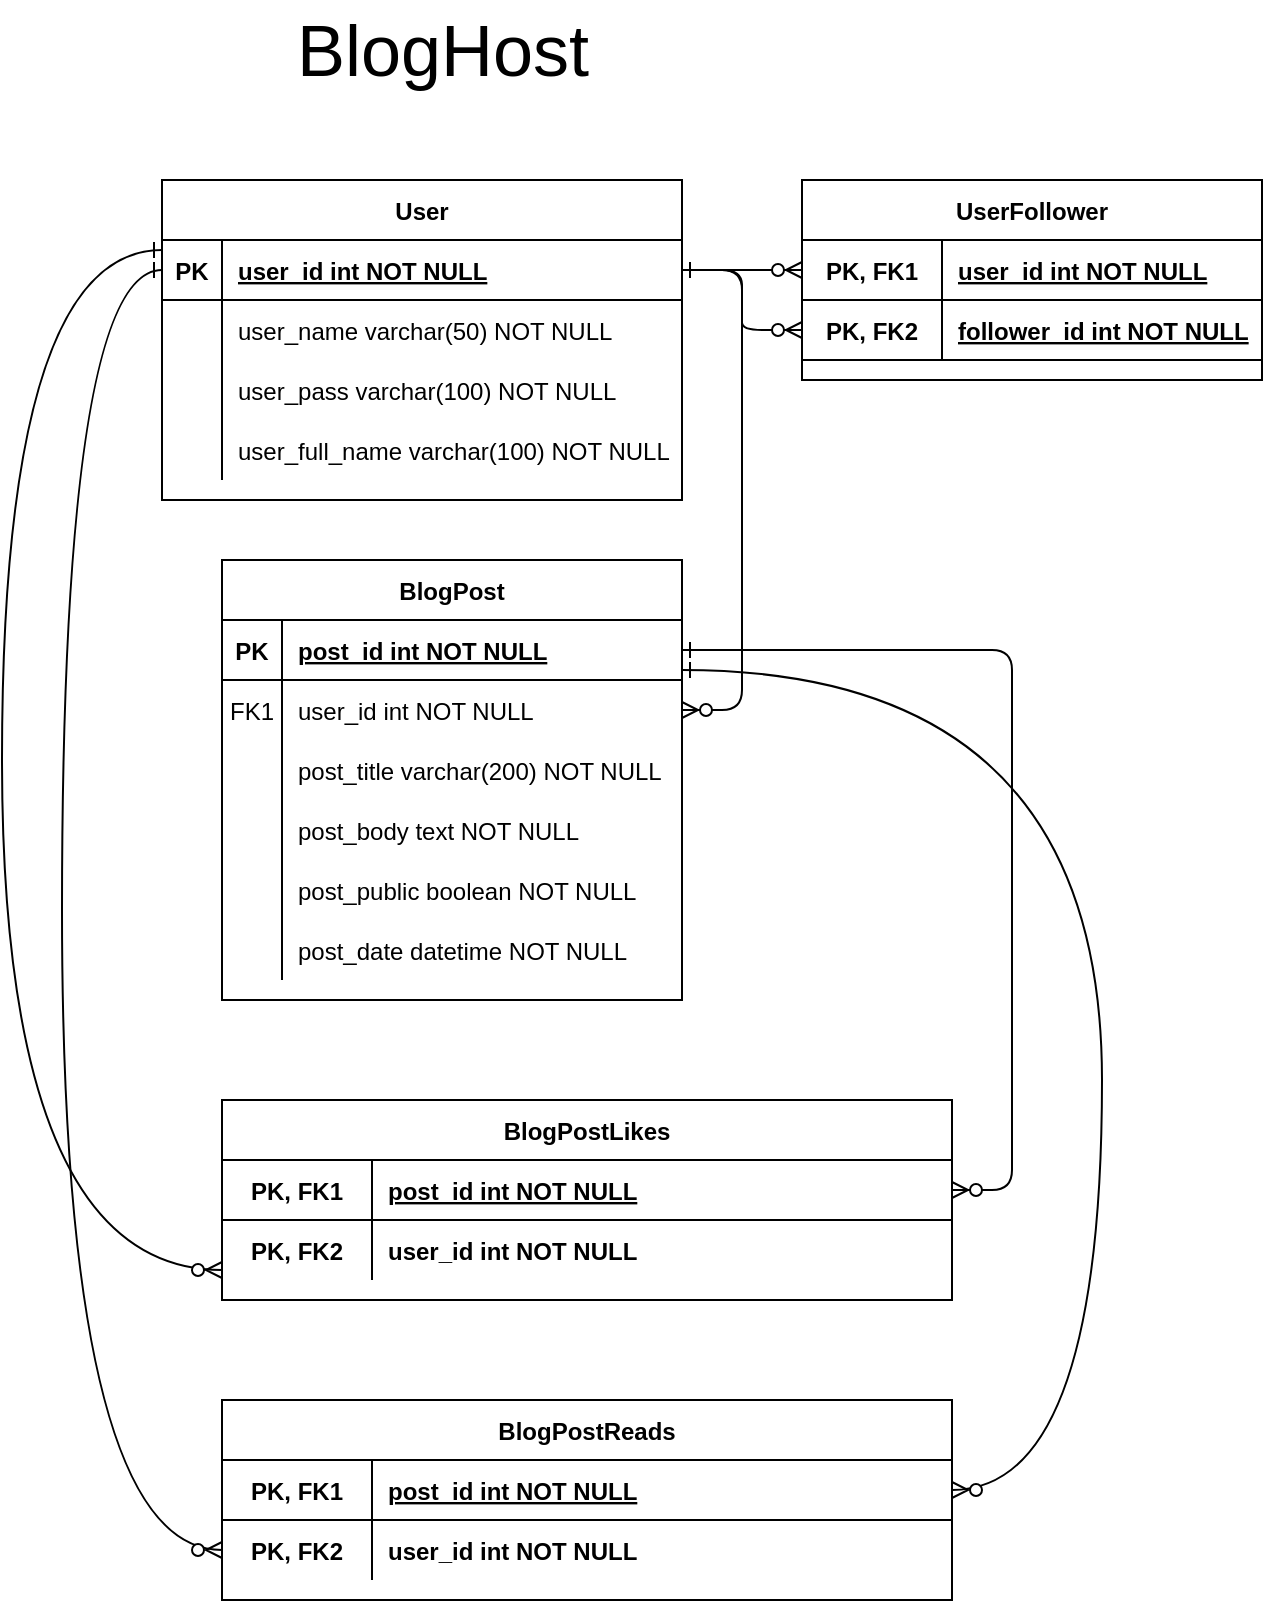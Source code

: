 <mxfile version="14.9.0" type="device"><diagram id="R2lEEEUBdFMjLlhIrx00" name="Page-1"><mxGraphModel dx="788" dy="409" grid="1" gridSize="10" guides="1" tooltips="1" connect="1" arrows="1" fold="1" page="1" pageScale="1" pageWidth="850" pageHeight="1100" math="0" shadow="0" extFonts="Permanent Marker^https://fonts.googleapis.com/css?family=Permanent+Marker"><root><mxCell id="0"/><mxCell id="1" parent="0"/><mxCell id="C-vyLk0tnHw3VtMMgP7b-1" value="" style="edgeStyle=entityRelationEdgeStyle;endArrow=ERzeroToMany;startArrow=ERone;endFill=1;startFill=0;" parent="1" source="C-vyLk0tnHw3VtMMgP7b-24" target="C-vyLk0tnHw3VtMMgP7b-6" edge="1"><mxGeometry width="100" height="100" relative="1" as="geometry"><mxPoint x="420" y="810" as="sourcePoint"/><mxPoint x="520" y="710" as="targetPoint"/></mxGeometry></mxCell><mxCell id="C-vyLk0tnHw3VtMMgP7b-2" value="BlogPost" style="shape=table;startSize=30;container=1;collapsible=1;childLayout=tableLayout;fixedRows=1;rowLines=0;fontStyle=1;align=center;resizeLast=1;" parent="1" vertex="1"><mxGeometry x="290" y="320" width="230" height="220" as="geometry"/></mxCell><mxCell id="C-vyLk0tnHw3VtMMgP7b-3" value="" style="shape=partialRectangle;collapsible=0;dropTarget=0;pointerEvents=0;fillColor=none;points=[[0,0.5],[1,0.5]];portConstraint=eastwest;top=0;left=0;right=0;bottom=1;" parent="C-vyLk0tnHw3VtMMgP7b-2" vertex="1"><mxGeometry y="30" width="230" height="30" as="geometry"/></mxCell><mxCell id="C-vyLk0tnHw3VtMMgP7b-4" value="PK" style="shape=partialRectangle;overflow=hidden;connectable=0;fillColor=none;top=0;left=0;bottom=0;right=0;fontStyle=1;" parent="C-vyLk0tnHw3VtMMgP7b-3" vertex="1"><mxGeometry width="30" height="30" as="geometry"/></mxCell><mxCell id="C-vyLk0tnHw3VtMMgP7b-5" value="post_id int NOT NULL " style="shape=partialRectangle;overflow=hidden;connectable=0;fillColor=none;top=0;left=0;bottom=0;right=0;align=left;spacingLeft=6;fontStyle=5;" parent="C-vyLk0tnHw3VtMMgP7b-3" vertex="1"><mxGeometry x="30" width="200" height="30" as="geometry"/></mxCell><mxCell id="C-vyLk0tnHw3VtMMgP7b-6" value="" style="shape=partialRectangle;collapsible=0;dropTarget=0;pointerEvents=0;fillColor=none;points=[[0,0.5],[1,0.5]];portConstraint=eastwest;top=0;left=0;right=0;bottom=0;" parent="C-vyLk0tnHw3VtMMgP7b-2" vertex="1"><mxGeometry y="60" width="230" height="30" as="geometry"/></mxCell><mxCell id="C-vyLk0tnHw3VtMMgP7b-7" value="FK1" style="shape=partialRectangle;overflow=hidden;connectable=0;fillColor=none;top=0;left=0;bottom=0;right=0;" parent="C-vyLk0tnHw3VtMMgP7b-6" vertex="1"><mxGeometry width="30" height="30" as="geometry"/></mxCell><mxCell id="C-vyLk0tnHw3VtMMgP7b-8" value="user_id int NOT NULL" style="shape=partialRectangle;overflow=hidden;connectable=0;fillColor=none;top=0;left=0;bottom=0;right=0;align=left;spacingLeft=6;fontStyle=0" parent="C-vyLk0tnHw3VtMMgP7b-6" vertex="1"><mxGeometry x="30" width="200" height="30" as="geometry"/></mxCell><mxCell id="tpVRgbei8KWrBZzYqUh3-10" value="" style="shape=partialRectangle;collapsible=0;dropTarget=0;pointerEvents=0;fillColor=none;points=[[0,0.5],[1,0.5]];portConstraint=eastwest;top=0;left=0;right=0;bottom=0;" vertex="1" parent="C-vyLk0tnHw3VtMMgP7b-2"><mxGeometry y="90" width="230" height="30" as="geometry"/></mxCell><mxCell id="tpVRgbei8KWrBZzYqUh3-11" value="" style="shape=partialRectangle;overflow=hidden;connectable=0;fillColor=none;top=0;left=0;bottom=0;right=0;" vertex="1" parent="tpVRgbei8KWrBZzYqUh3-10"><mxGeometry width="30" height="30" as="geometry"/></mxCell><mxCell id="tpVRgbei8KWrBZzYqUh3-12" value="post_title varchar(200) NOT NULL" style="shape=partialRectangle;overflow=hidden;connectable=0;fillColor=none;top=0;left=0;bottom=0;right=0;align=left;spacingLeft=6;" vertex="1" parent="tpVRgbei8KWrBZzYqUh3-10"><mxGeometry x="30" width="200" height="30" as="geometry"/></mxCell><mxCell id="tpVRgbei8KWrBZzYqUh3-13" value="" style="shape=partialRectangle;collapsible=0;dropTarget=0;pointerEvents=0;fillColor=none;points=[[0,0.5],[1,0.5]];portConstraint=eastwest;top=0;left=0;right=0;bottom=0;" vertex="1" parent="C-vyLk0tnHw3VtMMgP7b-2"><mxGeometry y="120" width="230" height="30" as="geometry"/></mxCell><mxCell id="tpVRgbei8KWrBZzYqUh3-14" value="" style="shape=partialRectangle;overflow=hidden;connectable=0;fillColor=none;top=0;left=0;bottom=0;right=0;" vertex="1" parent="tpVRgbei8KWrBZzYqUh3-13"><mxGeometry width="30" height="30" as="geometry"/></mxCell><mxCell id="tpVRgbei8KWrBZzYqUh3-15" value="post_body text NOT NULL" style="shape=partialRectangle;overflow=hidden;connectable=0;fillColor=none;top=0;left=0;bottom=0;right=0;align=left;spacingLeft=6;" vertex="1" parent="tpVRgbei8KWrBZzYqUh3-13"><mxGeometry x="30" width="200" height="30" as="geometry"/></mxCell><mxCell id="tpVRgbei8KWrBZzYqUh3-16" value="" style="shape=partialRectangle;collapsible=0;dropTarget=0;pointerEvents=0;fillColor=none;points=[[0,0.5],[1,0.5]];portConstraint=eastwest;top=0;left=0;right=0;bottom=0;" vertex="1" parent="C-vyLk0tnHw3VtMMgP7b-2"><mxGeometry y="150" width="230" height="30" as="geometry"/></mxCell><mxCell id="tpVRgbei8KWrBZzYqUh3-17" value="" style="shape=partialRectangle;overflow=hidden;connectable=0;fillColor=none;top=0;left=0;bottom=0;right=0;" vertex="1" parent="tpVRgbei8KWrBZzYqUh3-16"><mxGeometry width="30" height="30" as="geometry"/></mxCell><mxCell id="tpVRgbei8KWrBZzYqUh3-18" value="post_public boolean NOT NULL" style="shape=partialRectangle;overflow=hidden;connectable=0;fillColor=none;top=0;left=0;bottom=0;right=0;align=left;spacingLeft=6;" vertex="1" parent="tpVRgbei8KWrBZzYqUh3-16"><mxGeometry x="30" width="200" height="30" as="geometry"/></mxCell><mxCell id="C-vyLk0tnHw3VtMMgP7b-9" value="" style="shape=partialRectangle;collapsible=0;dropTarget=0;pointerEvents=0;fillColor=none;points=[[0,0.5],[1,0.5]];portConstraint=eastwest;top=0;left=0;right=0;bottom=0;" parent="C-vyLk0tnHw3VtMMgP7b-2" vertex="1"><mxGeometry y="180" width="230" height="30" as="geometry"/></mxCell><mxCell id="C-vyLk0tnHw3VtMMgP7b-10" value="" style="shape=partialRectangle;overflow=hidden;connectable=0;fillColor=none;top=0;left=0;bottom=0;right=0;" parent="C-vyLk0tnHw3VtMMgP7b-9" vertex="1"><mxGeometry width="30" height="30" as="geometry"/></mxCell><mxCell id="C-vyLk0tnHw3VtMMgP7b-11" value="post_date datetime NOT NULL" style="shape=partialRectangle;overflow=hidden;connectable=0;fillColor=none;top=0;left=0;bottom=0;right=0;align=left;spacingLeft=6;" parent="C-vyLk0tnHw3VtMMgP7b-9" vertex="1"><mxGeometry x="30" width="200" height="30" as="geometry"/></mxCell><mxCell id="tpVRgbei8KWrBZzYqUh3-22" value="BlogPostLikes" style="shape=table;startSize=30;container=1;collapsible=1;childLayout=tableLayout;fixedRows=1;rowLines=0;fontStyle=1;align=center;resizeLast=1;" vertex="1" parent="1"><mxGeometry x="290" y="590" width="365" height="100" as="geometry"/></mxCell><mxCell id="tpVRgbei8KWrBZzYqUh3-23" value="" style="shape=partialRectangle;collapsible=0;dropTarget=0;pointerEvents=0;fillColor=none;points=[[0,0.5],[1,0.5]];portConstraint=eastwest;top=0;left=0;right=0;bottom=1;" vertex="1" parent="tpVRgbei8KWrBZzYqUh3-22"><mxGeometry y="30" width="365" height="30" as="geometry"/></mxCell><mxCell id="tpVRgbei8KWrBZzYqUh3-24" value="PK, FK1" style="shape=partialRectangle;overflow=hidden;connectable=0;fillColor=none;top=0;left=0;bottom=0;right=0;fontStyle=1;" vertex="1" parent="tpVRgbei8KWrBZzYqUh3-23"><mxGeometry width="75" height="30" as="geometry"/></mxCell><mxCell id="tpVRgbei8KWrBZzYqUh3-25" value="post_id int NOT NULL " style="shape=partialRectangle;overflow=hidden;connectable=0;fillColor=none;top=0;left=0;bottom=0;right=0;align=left;spacingLeft=6;fontStyle=5;" vertex="1" parent="tpVRgbei8KWrBZzYqUh3-23"><mxGeometry x="75" width="290" height="30" as="geometry"/></mxCell><mxCell id="tpVRgbei8KWrBZzYqUh3-26" value="" style="shape=partialRectangle;collapsible=0;dropTarget=0;pointerEvents=0;fillColor=none;points=[[0,0.5],[1,0.5]];portConstraint=eastwest;top=0;left=0;right=0;bottom=0;" vertex="1" parent="tpVRgbei8KWrBZzYqUh3-22"><mxGeometry y="60" width="365" height="30" as="geometry"/></mxCell><mxCell id="tpVRgbei8KWrBZzYqUh3-27" value="PK, FK2" style="shape=partialRectangle;overflow=hidden;connectable=0;fillColor=none;top=0;left=0;bottom=0;right=0;fontStyle=1" vertex="1" parent="tpVRgbei8KWrBZzYqUh3-26"><mxGeometry width="75" height="30" as="geometry"/></mxCell><mxCell id="tpVRgbei8KWrBZzYqUh3-28" value="user_id int NOT NULL" style="shape=partialRectangle;overflow=hidden;connectable=0;fillColor=none;top=0;left=0;bottom=0;right=0;align=left;spacingLeft=6;fontStyle=1" vertex="1" parent="tpVRgbei8KWrBZzYqUh3-26"><mxGeometry x="75" width="290" height="30" as="geometry"/></mxCell><mxCell id="tpVRgbei8KWrBZzYqUh3-63" value="BlogPostReads" style="shape=table;startSize=30;container=1;collapsible=1;childLayout=tableLayout;fixedRows=1;rowLines=0;fontStyle=1;align=center;resizeLast=1;" vertex="1" parent="1"><mxGeometry x="290" y="740" width="365" height="100" as="geometry"/></mxCell><mxCell id="tpVRgbei8KWrBZzYqUh3-64" value="" style="shape=partialRectangle;collapsible=0;dropTarget=0;pointerEvents=0;fillColor=none;points=[[0,0.5],[1,0.5]];portConstraint=eastwest;top=0;left=0;right=0;bottom=1;" vertex="1" parent="tpVRgbei8KWrBZzYqUh3-63"><mxGeometry y="30" width="365" height="30" as="geometry"/></mxCell><mxCell id="tpVRgbei8KWrBZzYqUh3-65" value="PK, FK1" style="shape=partialRectangle;overflow=hidden;connectable=0;fillColor=none;top=0;left=0;bottom=0;right=0;fontStyle=1;" vertex="1" parent="tpVRgbei8KWrBZzYqUh3-64"><mxGeometry width="75" height="30" as="geometry"/></mxCell><mxCell id="tpVRgbei8KWrBZzYqUh3-66" value="post_id int NOT NULL " style="shape=partialRectangle;overflow=hidden;connectable=0;fillColor=none;top=0;left=0;bottom=0;right=0;align=left;spacingLeft=6;fontStyle=5;" vertex="1" parent="tpVRgbei8KWrBZzYqUh3-64"><mxGeometry x="75" width="290" height="30" as="geometry"/></mxCell><mxCell id="tpVRgbei8KWrBZzYqUh3-67" value="" style="shape=partialRectangle;collapsible=0;dropTarget=0;pointerEvents=0;fillColor=none;points=[[0,0.5],[1,0.5]];portConstraint=eastwest;top=0;left=0;right=0;bottom=0;" vertex="1" parent="tpVRgbei8KWrBZzYqUh3-63"><mxGeometry y="60" width="365" height="30" as="geometry"/></mxCell><mxCell id="tpVRgbei8KWrBZzYqUh3-68" value="PK, FK2" style="shape=partialRectangle;overflow=hidden;connectable=0;fillColor=none;top=0;left=0;bottom=0;right=0;fontStyle=1" vertex="1" parent="tpVRgbei8KWrBZzYqUh3-67"><mxGeometry width="75" height="30" as="geometry"/></mxCell><mxCell id="tpVRgbei8KWrBZzYqUh3-69" value="user_id int NOT NULL" style="shape=partialRectangle;overflow=hidden;connectable=0;fillColor=none;top=0;left=0;bottom=0;right=0;align=left;spacingLeft=6;fontStyle=1" vertex="1" parent="tpVRgbei8KWrBZzYqUh3-67"><mxGeometry x="75" width="290" height="30" as="geometry"/></mxCell><mxCell id="C-vyLk0tnHw3VtMMgP7b-23" value="User" style="shape=table;startSize=30;container=1;collapsible=1;childLayout=tableLayout;fixedRows=1;rowLines=0;fontStyle=1;align=center;resizeLast=1;" parent="1" vertex="1"><mxGeometry x="260" y="130" width="260" height="160" as="geometry"/></mxCell><mxCell id="C-vyLk0tnHw3VtMMgP7b-24" value="" style="shape=partialRectangle;collapsible=0;dropTarget=0;pointerEvents=0;fillColor=none;points=[[0,0.5],[1,0.5]];portConstraint=eastwest;top=0;left=0;right=0;bottom=1;" parent="C-vyLk0tnHw3VtMMgP7b-23" vertex="1"><mxGeometry y="30" width="260" height="30" as="geometry"/></mxCell><mxCell id="C-vyLk0tnHw3VtMMgP7b-25" value="PK" style="shape=partialRectangle;overflow=hidden;connectable=0;fillColor=none;top=0;left=0;bottom=0;right=0;fontStyle=1;" parent="C-vyLk0tnHw3VtMMgP7b-24" vertex="1"><mxGeometry width="30" height="30" as="geometry"/></mxCell><mxCell id="C-vyLk0tnHw3VtMMgP7b-26" value="user_id int NOT NULL " style="shape=partialRectangle;overflow=hidden;connectable=0;fillColor=none;top=0;left=0;bottom=0;right=0;align=left;spacingLeft=6;fontStyle=5;" parent="C-vyLk0tnHw3VtMMgP7b-24" vertex="1"><mxGeometry x="30" width="230" height="30" as="geometry"/></mxCell><mxCell id="C-vyLk0tnHw3VtMMgP7b-27" value="" style="shape=partialRectangle;collapsible=0;dropTarget=0;pointerEvents=0;fillColor=none;points=[[0,0.5],[1,0.5]];portConstraint=eastwest;top=0;left=0;right=0;bottom=0;" parent="C-vyLk0tnHw3VtMMgP7b-23" vertex="1"><mxGeometry y="60" width="260" height="30" as="geometry"/></mxCell><mxCell id="C-vyLk0tnHw3VtMMgP7b-28" value="" style="shape=partialRectangle;overflow=hidden;connectable=0;fillColor=none;top=0;left=0;bottom=0;right=0;" parent="C-vyLk0tnHw3VtMMgP7b-27" vertex="1"><mxGeometry width="30" height="30" as="geometry"/></mxCell><mxCell id="C-vyLk0tnHw3VtMMgP7b-29" value="user_name varchar(50) NOT NULL" style="shape=partialRectangle;overflow=hidden;connectable=0;fillColor=none;top=0;left=0;bottom=0;right=0;align=left;spacingLeft=6;" parent="C-vyLk0tnHw3VtMMgP7b-27" vertex="1"><mxGeometry x="30" width="230" height="30" as="geometry"/></mxCell><mxCell id="tpVRgbei8KWrBZzYqUh3-4" value="" style="shape=partialRectangle;collapsible=0;dropTarget=0;pointerEvents=0;fillColor=none;points=[[0,0.5],[1,0.5]];portConstraint=eastwest;top=0;left=0;right=0;bottom=0;" vertex="1" parent="C-vyLk0tnHw3VtMMgP7b-23"><mxGeometry y="90" width="260" height="30" as="geometry"/></mxCell><mxCell id="tpVRgbei8KWrBZzYqUh3-5" value="" style="shape=partialRectangle;overflow=hidden;connectable=0;fillColor=none;top=0;left=0;bottom=0;right=0;" vertex="1" parent="tpVRgbei8KWrBZzYqUh3-4"><mxGeometry width="30" height="30" as="geometry"/></mxCell><mxCell id="tpVRgbei8KWrBZzYqUh3-6" value="user_pass varchar(100) NOT NULL" style="shape=partialRectangle;overflow=hidden;connectable=0;fillColor=none;top=0;left=0;bottom=0;right=0;align=left;spacingLeft=6;" vertex="1" parent="tpVRgbei8KWrBZzYqUh3-4"><mxGeometry x="30" width="230" height="30" as="geometry"/></mxCell><mxCell id="tpVRgbei8KWrBZzYqUh3-7" value="" style="shape=partialRectangle;collapsible=0;dropTarget=0;pointerEvents=0;fillColor=none;points=[[0,0.5],[1,0.5]];portConstraint=eastwest;top=0;left=0;right=0;bottom=0;" vertex="1" parent="C-vyLk0tnHw3VtMMgP7b-23"><mxGeometry y="120" width="260" height="30" as="geometry"/></mxCell><mxCell id="tpVRgbei8KWrBZzYqUh3-8" value="" style="shape=partialRectangle;overflow=hidden;connectable=0;fillColor=none;top=0;left=0;bottom=0;right=0;" vertex="1" parent="tpVRgbei8KWrBZzYqUh3-7"><mxGeometry width="30" height="30" as="geometry"/></mxCell><mxCell id="tpVRgbei8KWrBZzYqUh3-9" value="user_full_name varchar(100) NOT NULL" style="shape=partialRectangle;overflow=hidden;connectable=0;fillColor=none;top=0;left=0;bottom=0;right=0;align=left;spacingLeft=6;" vertex="1" parent="tpVRgbei8KWrBZzYqUh3-7"><mxGeometry x="30" width="230" height="30" as="geometry"/></mxCell><mxCell id="tpVRgbei8KWrBZzYqUh3-73" value="UserFollower" style="shape=table;startSize=30;container=1;collapsible=1;childLayout=tableLayout;fixedRows=1;rowLines=0;fontStyle=1;align=center;resizeLast=1;" vertex="1" parent="1"><mxGeometry x="580" y="130" width="230" height="100" as="geometry"/></mxCell><mxCell id="tpVRgbei8KWrBZzYqUh3-74" value="" style="shape=partialRectangle;collapsible=0;dropTarget=0;pointerEvents=0;fillColor=none;points=[[0,0.5],[1,0.5]];portConstraint=eastwest;top=0;left=0;right=0;bottom=1;" vertex="1" parent="tpVRgbei8KWrBZzYqUh3-73"><mxGeometry y="30" width="230" height="30" as="geometry"/></mxCell><mxCell id="tpVRgbei8KWrBZzYqUh3-75" value="PK, FK1" style="shape=partialRectangle;overflow=hidden;connectable=0;fillColor=none;top=0;left=0;bottom=0;right=0;fontStyle=1;" vertex="1" parent="tpVRgbei8KWrBZzYqUh3-74"><mxGeometry width="70" height="30" as="geometry"/></mxCell><mxCell id="tpVRgbei8KWrBZzYqUh3-76" value="user_id int NOT NULL " style="shape=partialRectangle;overflow=hidden;connectable=0;fillColor=none;top=0;left=0;bottom=0;right=0;align=left;spacingLeft=6;fontStyle=5;" vertex="1" parent="tpVRgbei8KWrBZzYqUh3-74"><mxGeometry x="70" width="160" height="30" as="geometry"/></mxCell><mxCell id="tpVRgbei8KWrBZzYqUh3-86" value="" style="shape=partialRectangle;collapsible=0;dropTarget=0;pointerEvents=0;fillColor=none;points=[[0,0.5],[1,0.5]];portConstraint=eastwest;top=0;left=0;right=0;bottom=1;" vertex="1" parent="tpVRgbei8KWrBZzYqUh3-73"><mxGeometry y="60" width="230" height="30" as="geometry"/></mxCell><mxCell id="tpVRgbei8KWrBZzYqUh3-87" value="PK, FK2" style="shape=partialRectangle;overflow=hidden;connectable=0;fillColor=none;top=0;left=0;bottom=0;right=0;fontStyle=1;" vertex="1" parent="tpVRgbei8KWrBZzYqUh3-86"><mxGeometry width="70" height="30" as="geometry"/></mxCell><mxCell id="tpVRgbei8KWrBZzYqUh3-88" value="follower_id int NOT NULL " style="shape=partialRectangle;overflow=hidden;connectable=0;fillColor=none;top=0;left=0;bottom=0;right=0;align=left;spacingLeft=6;fontStyle=5;" vertex="1" parent="tpVRgbei8KWrBZzYqUh3-86"><mxGeometry x="70" width="160" height="30" as="geometry"/></mxCell><mxCell id="tpVRgbei8KWrBZzYqUh3-61" value="" style="edgeStyle=entityRelationEdgeStyle;endArrow=ERzeroToMany;startArrow=ERone;endFill=1;startFill=0;" edge="1" parent="1" source="C-vyLk0tnHw3VtMMgP7b-3" target="tpVRgbei8KWrBZzYqUh3-23"><mxGeometry width="100" height="100" relative="1" as="geometry"><mxPoint x="350" y="255" as="sourcePoint"/><mxPoint x="420" y="285" as="targetPoint"/></mxGeometry></mxCell><mxCell id="tpVRgbei8KWrBZzYqUh3-70" value="" style="edgeStyle=orthogonalEdgeStyle;endArrow=ERzeroToMany;startArrow=ERone;endFill=1;startFill=0;elbow=vertical;curved=1;" edge="1" parent="1" source="C-vyLk0tnHw3VtMMgP7b-3" target="tpVRgbei8KWrBZzYqUh3-64"><mxGeometry width="100" height="100" relative="1" as="geometry"><mxPoint x="530" y="375" as="sourcePoint"/><mxPoint x="665" y="645" as="targetPoint"/><Array as="points"><mxPoint x="730" y="375"/><mxPoint x="730" y="785"/></Array></mxGeometry></mxCell><mxCell id="tpVRgbei8KWrBZzYqUh3-62" value="" style="edgeStyle=orthogonalEdgeStyle;endArrow=ERzeroToMany;startArrow=ERone;endFill=1;startFill=0;curved=1;" edge="1" parent="1" source="C-vyLk0tnHw3VtMMgP7b-24" target="tpVRgbei8KWrBZzYqUh3-26"><mxGeometry width="100" height="100" relative="1" as="geometry"><mxPoint x="350" y="255" as="sourcePoint"/><mxPoint x="420" y="285" as="targetPoint"/><Array as="points"><mxPoint x="180" y="165"/><mxPoint x="180" y="675"/></Array></mxGeometry></mxCell><mxCell id="tpVRgbei8KWrBZzYqUh3-71" value="" style="edgeStyle=orthogonalEdgeStyle;endArrow=ERzeroToMany;startArrow=ERone;endFill=1;startFill=0;curved=1;" edge="1" parent="1" source="C-vyLk0tnHw3VtMMgP7b-24" target="tpVRgbei8KWrBZzYqUh3-67"><mxGeometry width="100" height="100" relative="1" as="geometry"><mxPoint x="300" y="175" as="sourcePoint"/><mxPoint x="300" y="685" as="targetPoint"/><Array as="points"><mxPoint x="210" y="175"/><mxPoint x="210" y="815"/></Array></mxGeometry></mxCell><mxCell id="tpVRgbei8KWrBZzYqUh3-72" value="BlogHost" style="text;html=1;resizable=0;autosize=1;align=center;verticalAlign=middle;points=[];fillColor=none;strokeColor=none;rounded=0;fontSize=36;" vertex="1" parent="1"><mxGeometry x="320" y="40" width="160" height="50" as="geometry"/></mxCell><mxCell id="tpVRgbei8KWrBZzYqUh3-89" value="" style="edgeStyle=entityRelationEdgeStyle;endArrow=ERzeroToMany;startArrow=ERone;endFill=1;startFill=0;" edge="1" parent="1" source="C-vyLk0tnHw3VtMMgP7b-24" target="tpVRgbei8KWrBZzYqUh3-74"><mxGeometry width="100" height="100" relative="1" as="geometry"><mxPoint x="530" y="185" as="sourcePoint"/><mxPoint x="530" y="405" as="targetPoint"/></mxGeometry></mxCell><mxCell id="tpVRgbei8KWrBZzYqUh3-90" value="" style="edgeStyle=entityRelationEdgeStyle;endArrow=ERzeroToMany;startArrow=ERone;endFill=1;startFill=0;" edge="1" parent="1" source="C-vyLk0tnHw3VtMMgP7b-24" target="tpVRgbei8KWrBZzYqUh3-86"><mxGeometry width="100" height="100" relative="1" as="geometry"><mxPoint x="530" y="185" as="sourcePoint"/><mxPoint x="590" y="185" as="targetPoint"/></mxGeometry></mxCell></root></mxGraphModel></diagram></mxfile>